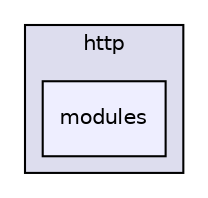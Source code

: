 digraph "nginx-1.12.0/src/http/modules" {
  compound=true
  node [ fontsize="10", fontname="Helvetica"];
  edge [ labelfontsize="10", labelfontname="Helvetica"];
  subgraph clusterdir_c5dede4a9802730fb3a0708535173857 {
    graph [ bgcolor="#ddddee", pencolor="black", label="http" fontname="Helvetica", fontsize="10", URL="dir_c5dede4a9802730fb3a0708535173857.html"]
  dir_4df084290e4816160259194f3e0d1e84 [shape=box, label="modules", style="filled", fillcolor="#eeeeff", pencolor="black", URL="dir_4df084290e4816160259194f3e0d1e84.html"];
  }
}
